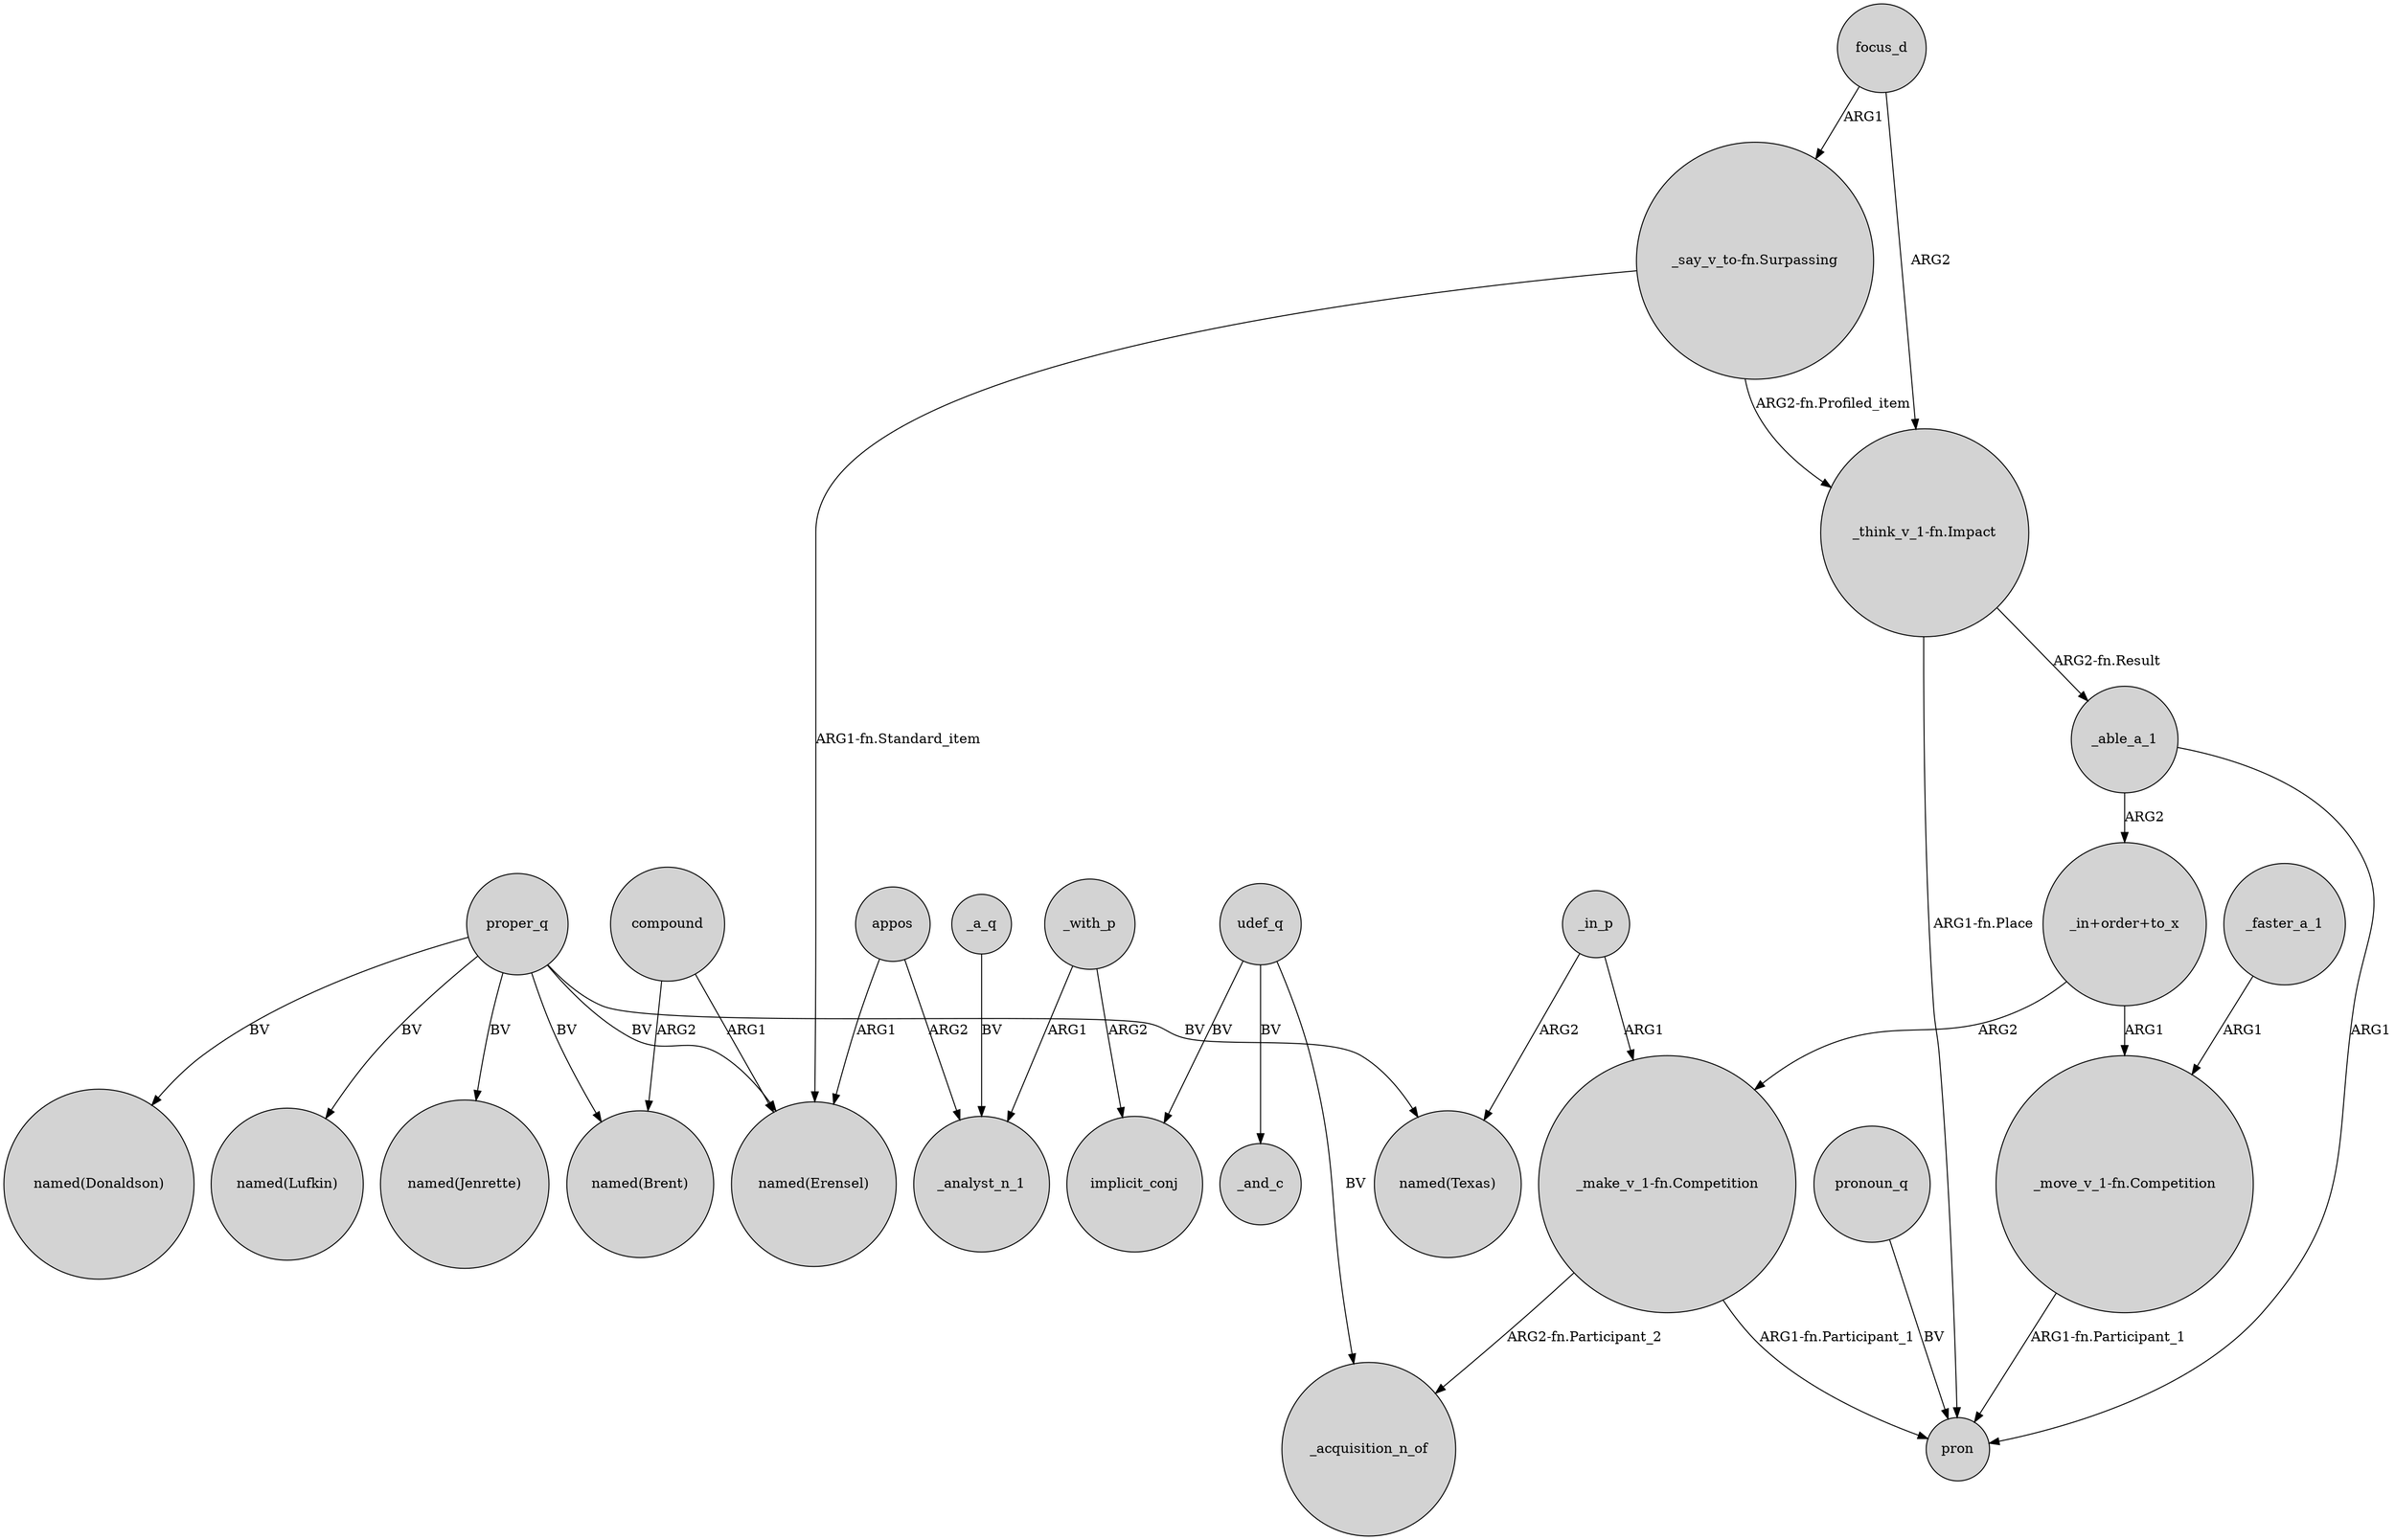 digraph {
	node [shape=circle style=filled]
	proper_q -> "named(Donaldson)" [label=BV]
	proper_q -> "named(Texas)" [label=BV]
	_with_p -> implicit_conj [label=ARG2]
	_able_a_1 -> pron [label=ARG1]
	"_make_v_1-fn.Competition" -> _acquisition_n_of [label="ARG2-fn.Participant_2"]
	compound -> "named(Erensel)" [label=ARG1]
	_able_a_1 -> "_in+order+to_x" [label=ARG2]
	"_in+order+to_x" -> "_move_v_1-fn.Competition" [label=ARG1]
	"_move_v_1-fn.Competition" -> pron [label="ARG1-fn.Participant_1"]
	"_say_v_to-fn.Surpassing" -> "named(Erensel)" [label="ARG1-fn.Standard_item"]
	_with_p -> _analyst_n_1 [label=ARG1]
	focus_d -> "_think_v_1-fn.Impact" [label=ARG2]
	_in_p -> "named(Texas)" [label=ARG2]
	udef_q -> _and_c [label=BV]
	"_say_v_to-fn.Surpassing" -> "_think_v_1-fn.Impact" [label="ARG2-fn.Profiled_item"]
	proper_q -> "named(Lufkin)" [label=BV]
	_a_q -> _analyst_n_1 [label=BV]
	proper_q -> "named(Jenrette)" [label=BV]
	"_think_v_1-fn.Impact" -> _able_a_1 [label="ARG2-fn.Result"]
	pronoun_q -> pron [label=BV]
	appos -> "named(Erensel)" [label=ARG1]
	"_in+order+to_x" -> "_make_v_1-fn.Competition" [label=ARG2]
	appos -> _analyst_n_1 [label=ARG2]
	"_make_v_1-fn.Competition" -> pron [label="ARG1-fn.Participant_1"]
	"_think_v_1-fn.Impact" -> pron [label="ARG1-fn.Place"]
	proper_q -> "named(Brent)" [label=BV]
	compound -> "named(Brent)" [label=ARG2]
	focus_d -> "_say_v_to-fn.Surpassing" [label=ARG1]
	_faster_a_1 -> "_move_v_1-fn.Competition" [label=ARG1]
	proper_q -> "named(Erensel)" [label=BV]
	udef_q -> implicit_conj [label=BV]
	_in_p -> "_make_v_1-fn.Competition" [label=ARG1]
	udef_q -> _acquisition_n_of [label=BV]
}

